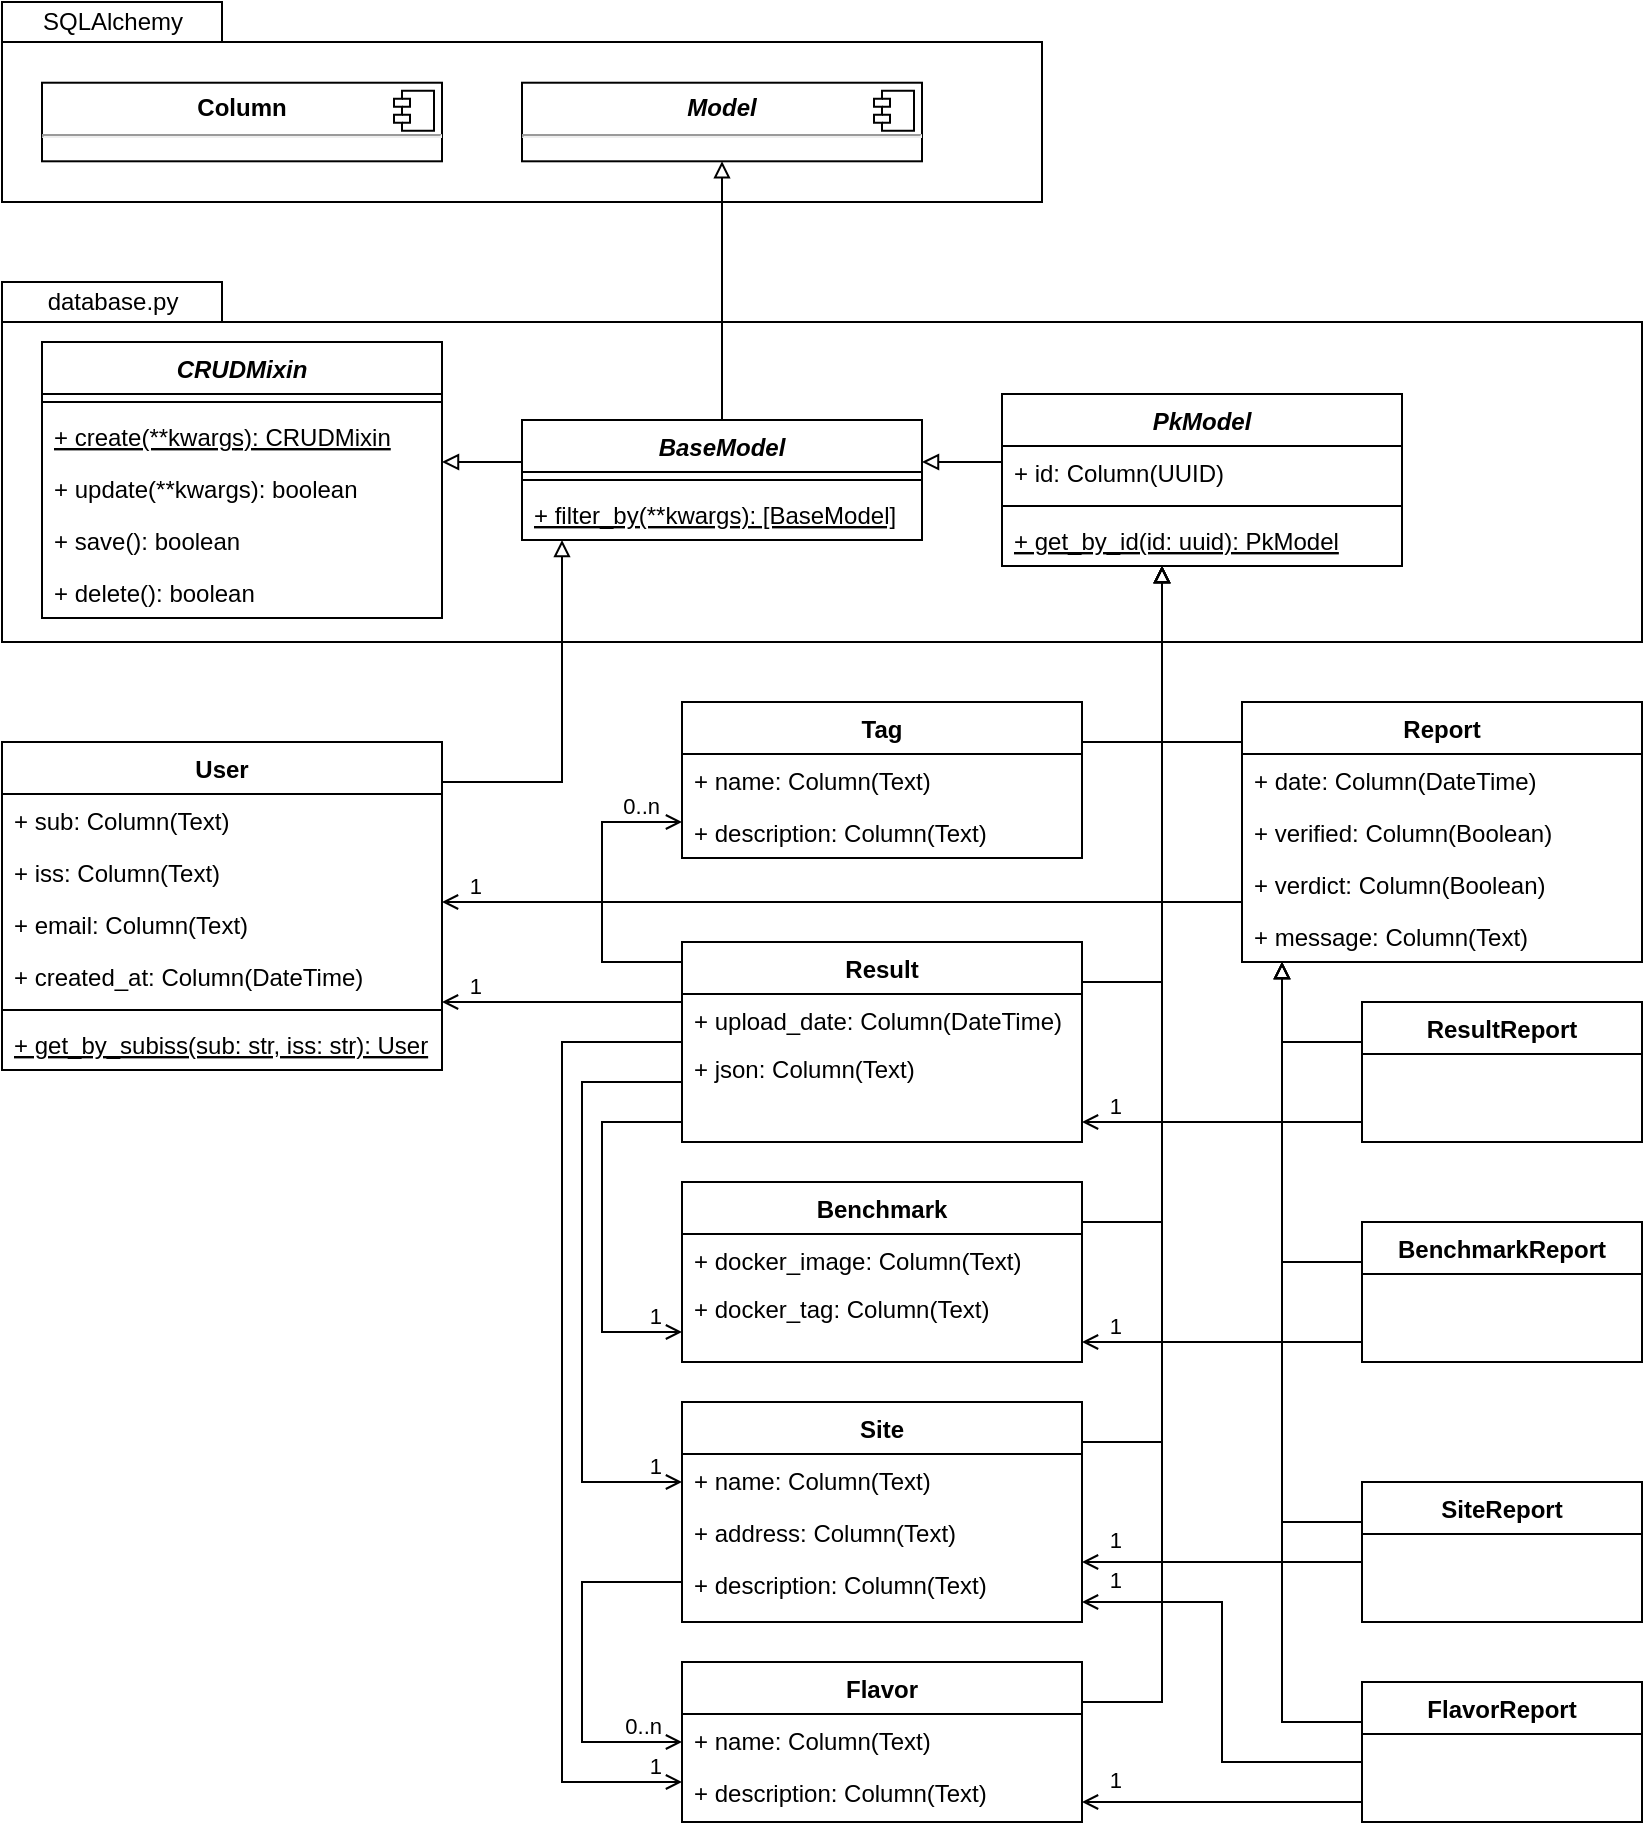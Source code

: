 <mxfile>
    <diagram id="wtdZAxt2SfOu_WGejnmn" name="Page-1">
        <mxGraphModel dx="609" dy="495" grid="1" gridSize="10" guides="1" tooltips="1" connect="1" arrows="1" fold="1" page="1" pageScale="1" pageWidth="1654" pageHeight="1169" math="0" shadow="0">
            <root>
                <mxCell id="0"/>
                <mxCell id="1" parent="0"/>
                <mxCell id="166" value="" style="html=1;" parent="1" vertex="1">
                    <mxGeometry x="40" y="40" width="520" height="80" as="geometry"/>
                </mxCell>
                <mxCell id="164" value="" style="html=1;" parent="1" vertex="1">
                    <mxGeometry x="40" y="180" width="820" height="160" as="geometry"/>
                </mxCell>
                <mxCell id="102" style="edgeStyle=orthogonalEdgeStyle;rounded=0;orthogonalLoop=1;jettySize=auto;html=1;endArrow=block;endFill=0;" parent="1" source="71" target="51" edge="1">
                    <mxGeometry relative="1" as="geometry">
                        <Array as="points">
                            <mxPoint x="620" y="740"/>
                        </Array>
                    </mxGeometry>
                </mxCell>
                <mxCell id="2" value="Report" style="swimlane;fontStyle=1;align=center;verticalAlign=top;childLayout=stackLayout;horizontal=1;startSize=26;horizontalStack=0;resizeParent=1;resizeParentMax=0;resizeLast=0;collapsible=1;marginBottom=0;" parent="1" vertex="1">
                    <mxGeometry x="660" y="370" width="200" height="130" as="geometry">
                        <mxRectangle x="180" y="50" width="100" height="26" as="alternateBounds"/>
                    </mxGeometry>
                </mxCell>
                <mxCell id="3" value="+ date: Column(DateTime)" style="text;strokeColor=none;fillColor=none;align=left;verticalAlign=top;spacingLeft=4;spacingRight=4;overflow=hidden;rotatable=0;points=[[0,0.5],[1,0.5]];portConstraint=eastwest;" parent="2" vertex="1">
                    <mxGeometry y="26" width="200" height="26" as="geometry"/>
                </mxCell>
                <mxCell id="5" value="+ verified: Column(Boolean)" style="text;strokeColor=none;fillColor=none;align=left;verticalAlign=top;spacingLeft=4;spacingRight=4;overflow=hidden;rotatable=0;points=[[0,0.5],[1,0.5]];portConstraint=eastwest;" parent="2" vertex="1">
                    <mxGeometry y="52" width="200" height="26" as="geometry"/>
                </mxCell>
                <mxCell id="10" value="+ verdict: Column(Boolean)" style="text;strokeColor=none;fillColor=none;align=left;verticalAlign=top;spacingLeft=4;spacingRight=4;overflow=hidden;rotatable=0;points=[[0,0.5],[1,0.5]];portConstraint=eastwest;" parent="2" vertex="1">
                    <mxGeometry y="78" width="200" height="26" as="geometry"/>
                </mxCell>
                <mxCell id="14" value="+ message: Column(Text)" style="text;strokeColor=none;fillColor=none;align=left;verticalAlign=top;spacingLeft=4;spacingRight=4;overflow=hidden;rotatable=0;points=[[0,0.5],[1,0.5]];portConstraint=eastwest;" parent="2" vertex="1">
                    <mxGeometry y="104" width="200" height="26" as="geometry"/>
                </mxCell>
                <mxCell id="104" style="edgeStyle=orthogonalEdgeStyle;rounded=0;orthogonalLoop=1;jettySize=auto;html=1;endArrow=block;endFill=0;" parent="1" source="27" target="51" edge="1">
                    <mxGeometry relative="1" as="geometry">
                        <Array as="points">
                            <mxPoint x="620" y="510"/>
                        </Array>
                    </mxGeometry>
                </mxCell>
                <mxCell id="27" value="Result" style="swimlane;fontStyle=1;align=center;verticalAlign=top;childLayout=stackLayout;horizontal=1;startSize=26;horizontalStack=0;resizeParent=1;resizeParentMax=0;resizeLast=0;collapsible=1;marginBottom=0;" parent="1" vertex="1">
                    <mxGeometry x="380" y="490" width="200" height="100" as="geometry">
                        <mxRectangle x="180" y="50" width="100" height="26" as="alternateBounds"/>
                    </mxGeometry>
                </mxCell>
                <mxCell id="131" value="+ upload_date: Column(DateTime)" style="text;strokeColor=none;fillColor=none;align=left;verticalAlign=top;spacingLeft=4;spacingRight=4;overflow=hidden;rotatable=0;points=[[0,0.5],[1,0.5]];portConstraint=eastwest;" parent="27" vertex="1">
                    <mxGeometry y="26" width="200" height="24" as="geometry"/>
                </mxCell>
                <mxCell id="228" value="+ json: Column(Text)" style="text;strokeColor=none;fillColor=none;align=left;verticalAlign=top;spacingLeft=4;spacingRight=4;overflow=hidden;rotatable=0;points=[[0,0.5],[1,0.5]];portConstraint=eastwest;" vertex="1" parent="27">
                    <mxGeometry y="50" width="200" height="50" as="geometry"/>
                </mxCell>
                <mxCell id="33" value="CRUDMixin" style="swimlane;fontStyle=3;align=center;verticalAlign=top;childLayout=stackLayout;horizontal=1;startSize=26;horizontalStack=0;resizeParent=1;resizeParentMax=0;resizeLast=0;collapsible=1;marginBottom=0;" parent="1" vertex="1">
                    <mxGeometry x="60" y="190" width="200" height="138" as="geometry"/>
                </mxCell>
                <mxCell id="35" value="" style="line;strokeWidth=1;fillColor=none;align=left;verticalAlign=middle;spacingTop=-1;spacingLeft=3;spacingRight=3;rotatable=0;labelPosition=right;points=[];portConstraint=eastwest;" parent="33" vertex="1">
                    <mxGeometry y="26" width="200" height="8" as="geometry"/>
                </mxCell>
                <mxCell id="36" value="+ create(**kwargs): CRUDMixin" style="text;strokeColor=none;fillColor=none;align=left;verticalAlign=top;spacingLeft=4;spacingRight=4;overflow=hidden;rotatable=0;points=[[0,0.5],[1,0.5]];portConstraint=eastwest;fontStyle=4" parent="33" vertex="1">
                    <mxGeometry y="34" width="200" height="26" as="geometry"/>
                </mxCell>
                <mxCell id="44" value="+ update(**kwargs): boolean" style="text;strokeColor=none;fillColor=none;align=left;verticalAlign=top;spacingLeft=4;spacingRight=4;overflow=hidden;rotatable=0;points=[[0,0.5],[1,0.5]];portConstraint=eastwest;" parent="33" vertex="1">
                    <mxGeometry y="60" width="200" height="26" as="geometry"/>
                </mxCell>
                <mxCell id="45" value="+ save(): boolean" style="text;strokeColor=none;fillColor=none;align=left;verticalAlign=top;spacingLeft=4;spacingRight=4;overflow=hidden;rotatable=0;points=[[0,0.5],[1,0.5]];portConstraint=eastwest;" parent="33" vertex="1">
                    <mxGeometry y="86" width="200" height="26" as="geometry"/>
                </mxCell>
                <mxCell id="46" value="+ delete(): boolean" style="text;strokeColor=none;fillColor=none;align=left;verticalAlign=top;spacingLeft=4;spacingRight=4;overflow=hidden;rotatable=0;points=[[0,0.5],[1,0.5]];portConstraint=eastwest;" parent="33" vertex="1">
                    <mxGeometry y="112" width="200" height="26" as="geometry"/>
                </mxCell>
                <mxCell id="99" style="edgeStyle=orthogonalEdgeStyle;rounded=0;orthogonalLoop=1;jettySize=auto;html=1;endArrow=block;endFill=0;" parent="1" source="37" target="33" edge="1">
                    <mxGeometry relative="1" as="geometry">
                        <Array as="points">
                            <mxPoint x="280" y="250"/>
                            <mxPoint x="280" y="250"/>
                        </Array>
                    </mxGeometry>
                </mxCell>
                <mxCell id="37" value="BaseModel" style="swimlane;fontStyle=3;align=center;verticalAlign=top;childLayout=stackLayout;horizontal=1;startSize=26;horizontalStack=0;resizeParent=1;resizeParentMax=0;resizeLast=0;collapsible=1;marginBottom=0;" parent="1" vertex="1">
                    <mxGeometry x="300" y="229" width="200" height="60" as="geometry"/>
                </mxCell>
                <mxCell id="39" value="" style="line;strokeWidth=1;fillColor=none;align=left;verticalAlign=middle;spacingTop=-1;spacingLeft=3;spacingRight=3;rotatable=0;labelPosition=right;points=[];portConstraint=eastwest;" parent="37" vertex="1">
                    <mxGeometry y="26" width="200" height="8" as="geometry"/>
                </mxCell>
                <mxCell id="40" value="+ filter_by(**kwargs): [BaseModel]" style="text;strokeColor=none;fillColor=none;align=left;verticalAlign=top;spacingLeft=4;spacingRight=4;overflow=hidden;rotatable=0;points=[[0,0.5],[1,0.5]];portConstraint=eastwest;fontStyle=4" parent="37" vertex="1">
                    <mxGeometry y="34" width="200" height="26" as="geometry"/>
                </mxCell>
                <mxCell id="98" style="edgeStyle=orthogonalEdgeStyle;rounded=0;orthogonalLoop=1;jettySize=auto;html=1;endArrow=block;endFill=0;" parent="1" source="51" target="37" edge="1">
                    <mxGeometry relative="1" as="geometry">
                        <Array as="points">
                            <mxPoint x="520" y="250"/>
                            <mxPoint x="520" y="250"/>
                        </Array>
                    </mxGeometry>
                </mxCell>
                <mxCell id="51" value="PkModel" style="swimlane;fontStyle=3;align=center;verticalAlign=top;childLayout=stackLayout;horizontal=1;startSize=26;horizontalStack=0;resizeParent=1;resizeParentMax=0;resizeLast=0;collapsible=1;marginBottom=0;" parent="1" vertex="1">
                    <mxGeometry x="540" y="216" width="200" height="86" as="geometry"/>
                </mxCell>
                <mxCell id="52" value="+ id: Column(UUID)" style="text;strokeColor=none;fillColor=none;align=left;verticalAlign=top;spacingLeft=4;spacingRight=4;overflow=hidden;rotatable=0;points=[[0,0.5],[1,0.5]];portConstraint=eastwest;" parent="51" vertex="1">
                    <mxGeometry y="26" width="200" height="26" as="geometry"/>
                </mxCell>
                <mxCell id="53" value="" style="line;strokeWidth=1;fillColor=none;align=left;verticalAlign=middle;spacingTop=-1;spacingLeft=3;spacingRight=3;rotatable=0;labelPosition=right;points=[];portConstraint=eastwest;" parent="51" vertex="1">
                    <mxGeometry y="52" width="200" height="8" as="geometry"/>
                </mxCell>
                <mxCell id="54" value="+ get_by_id(id: uuid): PkModel" style="text;strokeColor=none;fillColor=none;align=left;verticalAlign=top;spacingLeft=4;spacingRight=4;overflow=hidden;rotatable=0;points=[[0,0.5],[1,0.5]];portConstraint=eastwest;fontStyle=4" parent="51" vertex="1">
                    <mxGeometry y="60" width="200" height="26" as="geometry"/>
                </mxCell>
                <mxCell id="105" style="edgeStyle=orthogonalEdgeStyle;rounded=0;orthogonalLoop=1;jettySize=auto;html=1;endArrow=block;endFill=0;" parent="1" source="60" target="51" edge="1">
                    <mxGeometry relative="1" as="geometry">
                        <Array as="points">
                            <mxPoint x="620" y="390"/>
                        </Array>
                    </mxGeometry>
                </mxCell>
                <mxCell id="60" value="Tag" style="swimlane;fontStyle=1;align=center;verticalAlign=top;childLayout=stackLayout;horizontal=1;startSize=26;horizontalStack=0;resizeParent=1;resizeParentMax=0;resizeLast=0;collapsible=1;marginBottom=0;" parent="1" vertex="1">
                    <mxGeometry x="380" y="370" width="200" height="78" as="geometry">
                        <mxRectangle x="180" y="50" width="100" height="26" as="alternateBounds"/>
                    </mxGeometry>
                </mxCell>
                <mxCell id="205" value="+ name: Column(Text)" style="text;strokeColor=none;fillColor=none;align=left;verticalAlign=top;spacingLeft=4;spacingRight=4;overflow=hidden;rotatable=0;points=[[0,0.5],[1,0.5]];portConstraint=eastwest;" parent="60" vertex="1">
                    <mxGeometry y="26" width="200" height="26" as="geometry"/>
                </mxCell>
                <mxCell id="61" value="+ description: Column(Text)" style="text;strokeColor=none;fillColor=none;align=left;verticalAlign=top;spacingLeft=4;spacingRight=4;overflow=hidden;rotatable=0;points=[[0,0.5],[1,0.5]];portConstraint=eastwest;" parent="60" vertex="1">
                    <mxGeometry y="52" width="200" height="26" as="geometry"/>
                </mxCell>
                <mxCell id="101" style="edgeStyle=orthogonalEdgeStyle;rounded=0;orthogonalLoop=1;jettySize=auto;html=1;endArrow=block;endFill=0;" parent="1" source="2" target="51" edge="1">
                    <mxGeometry relative="1" as="geometry">
                        <Array as="points">
                            <mxPoint x="620" y="390"/>
                        </Array>
                    </mxGeometry>
                </mxCell>
                <mxCell id="71" value="Site" style="swimlane;fontStyle=1;align=center;verticalAlign=top;childLayout=stackLayout;horizontal=1;startSize=26;horizontalStack=0;resizeParent=1;resizeParentMax=0;resizeLast=0;collapsible=1;marginBottom=0;" parent="1" vertex="1">
                    <mxGeometry x="380" y="720" width="200" height="110" as="geometry">
                        <mxRectangle x="180" y="50" width="100" height="26" as="alternateBounds"/>
                    </mxGeometry>
                </mxCell>
                <mxCell id="72" value="+ name: Column(Text)" style="text;strokeColor=none;fillColor=none;align=left;verticalAlign=top;spacingLeft=4;spacingRight=4;overflow=hidden;rotatable=0;points=[[0,0.5],[1,0.5]];portConstraint=eastwest;" parent="71" vertex="1">
                    <mxGeometry y="26" width="200" height="26" as="geometry"/>
                </mxCell>
                <mxCell id="73" value="+ address: Column(Text)" style="text;strokeColor=none;fillColor=none;align=left;verticalAlign=top;spacingLeft=4;spacingRight=4;overflow=hidden;rotatable=0;points=[[0,0.5],[1,0.5]];portConstraint=eastwest;" parent="71" vertex="1">
                    <mxGeometry y="52" width="200" height="26" as="geometry"/>
                </mxCell>
                <mxCell id="75" value="+ description: Column(Text)" style="text;strokeColor=none;fillColor=none;align=left;verticalAlign=top;spacingLeft=4;spacingRight=4;overflow=hidden;rotatable=0;points=[[0,0.5],[1,0.5]];portConstraint=eastwest;" parent="71" vertex="1">
                    <mxGeometry y="78" width="200" height="32" as="geometry"/>
                </mxCell>
                <mxCell id="103" style="edgeStyle=orthogonalEdgeStyle;rounded=0;orthogonalLoop=1;jettySize=auto;html=1;endArrow=block;endFill=0;" parent="1" source="82" target="51" edge="1">
                    <mxGeometry relative="1" as="geometry">
                        <Array as="points">
                            <mxPoint x="620" y="630"/>
                        </Array>
                    </mxGeometry>
                </mxCell>
                <mxCell id="82" value="Benchmark" style="swimlane;fontStyle=1;align=center;verticalAlign=top;childLayout=stackLayout;horizontal=1;startSize=26;horizontalStack=0;resizeParent=1;resizeParentMax=0;resizeLast=0;collapsible=1;marginBottom=0;" parent="1" vertex="1">
                    <mxGeometry x="380" y="610" width="200" height="90" as="geometry">
                        <mxRectangle x="180" y="50" width="100" height="26" as="alternateBounds"/>
                    </mxGeometry>
                </mxCell>
                <mxCell id="83" value="+ docker_image: Column(Text)" style="text;strokeColor=none;fillColor=none;align=left;verticalAlign=top;spacingLeft=4;spacingRight=4;overflow=hidden;rotatable=0;points=[[0,0.5],[1,0.5]];portConstraint=eastwest;" parent="82" vertex="1">
                    <mxGeometry y="26" width="200" height="24" as="geometry"/>
                </mxCell>
                <mxCell id="219" value="+ docker_tag: Column(Text)" style="text;strokeColor=none;fillColor=none;align=left;verticalAlign=top;spacingLeft=4;spacingRight=4;overflow=hidden;rotatable=0;points=[[0,0.5],[1,0.5]];portConstraint=eastwest;" vertex="1" parent="82">
                    <mxGeometry y="50" width="200" height="40" as="geometry"/>
                </mxCell>
                <mxCell id="100" style="edgeStyle=orthogonalEdgeStyle;rounded=0;orthogonalLoop=1;jettySize=auto;html=1;endArrow=block;endFill=0;" parent="1" source="132" target="37" edge="1">
                    <mxGeometry relative="1" as="geometry">
                        <Array as="points">
                            <mxPoint x="320" y="410"/>
                        </Array>
                    </mxGeometry>
                </mxCell>
                <mxCell id="112" value="" style="html=1;startArrow=none;startFill=0;edgeStyle=orthogonalEdgeStyle;endFill=0;rounded=0;strokeWidth=1;endArrow=open;" parent="1" source="177" target="27" edge="1">
                    <mxGeometry relative="1" as="geometry">
                        <mxPoint x="897" y="850" as="sourcePoint"/>
                        <mxPoint x="389" y="568" as="targetPoint"/>
                        <Array as="points">
                            <mxPoint x="650" y="580"/>
                            <mxPoint x="650" y="580"/>
                        </Array>
                    </mxGeometry>
                </mxCell>
                <mxCell id="114" value="1" style="edgeLabel;resizable=0;html=1;align=right;verticalAlign=bottom;" parent="112" connectable="0" vertex="1">
                    <mxGeometry x="1" relative="1" as="geometry">
                        <mxPoint x="20" as="offset"/>
                    </mxGeometry>
                </mxCell>
                <mxCell id="122" value="" style="html=1;edgeStyle=orthogonalEdgeStyle;rounded=0;endArrow=open;endFill=0;" parent="1" source="27" target="82" edge="1">
                    <mxGeometry relative="1" as="geometry">
                        <mxPoint x="330" y="690.0" as="sourcePoint"/>
                        <mxPoint x="330" y="630.0" as="targetPoint"/>
                        <Array as="points">
                            <mxPoint x="340" y="580"/>
                            <mxPoint x="340" y="685"/>
                        </Array>
                    </mxGeometry>
                </mxCell>
                <mxCell id="124" value="1" style="edgeLabel;resizable=0;html=1;align=right;verticalAlign=bottom;" parent="122" connectable="0" vertex="1">
                    <mxGeometry x="1" relative="1" as="geometry">
                        <mxPoint x="-10" as="offset"/>
                    </mxGeometry>
                </mxCell>
                <mxCell id="128" value="" style="html=1;startArrow=none;startFill=0;edgeStyle=orthogonalEdgeStyle;endFill=0;rounded=0;endArrow=open;" parent="1" source="27" target="71" edge="1">
                    <mxGeometry relative="1" as="geometry">
                        <mxPoint x="400" y="590" as="sourcePoint"/>
                        <mxPoint x="400" y="770" as="targetPoint"/>
                        <Array as="points">
                            <mxPoint x="330" y="560"/>
                            <mxPoint x="330" y="760"/>
                        </Array>
                    </mxGeometry>
                </mxCell>
                <mxCell id="130" value="1" style="edgeLabel;resizable=0;html=1;align=right;verticalAlign=bottom;" parent="128" connectable="0" vertex="1">
                    <mxGeometry x="1" relative="1" as="geometry">
                        <mxPoint x="-10" as="offset"/>
                    </mxGeometry>
                </mxCell>
                <mxCell id="132" value="User" style="swimlane;fontStyle=1;align=center;verticalAlign=top;childLayout=stackLayout;horizontal=1;startSize=26;horizontalStack=0;resizeParent=1;resizeParentMax=0;resizeLast=0;collapsible=1;marginBottom=0;" parent="1" vertex="1">
                    <mxGeometry x="40" y="390" width="220" height="164" as="geometry"/>
                </mxCell>
                <mxCell id="133" value="+ sub: Column(Text)" style="text;strokeColor=none;fillColor=none;align=left;verticalAlign=top;spacingLeft=4;spacingRight=4;overflow=hidden;rotatable=0;points=[[0,0.5],[1,0.5]];portConstraint=eastwest;" parent="132" vertex="1">
                    <mxGeometry y="26" width="220" height="26" as="geometry"/>
                </mxCell>
                <mxCell id="137" value="+ iss: Column(Text)" style="text;strokeColor=none;fillColor=none;align=left;verticalAlign=top;spacingLeft=4;spacingRight=4;overflow=hidden;rotatable=0;points=[[0,0.5],[1,0.5]];portConstraint=eastwest;" parent="132" vertex="1">
                    <mxGeometry y="52" width="220" height="26" as="geometry"/>
                </mxCell>
                <mxCell id="144" value="+ email: Column(Text)" style="text;strokeColor=none;fillColor=none;align=left;verticalAlign=top;spacingLeft=4;spacingRight=4;overflow=hidden;rotatable=0;points=[[0,0.5],[1,0.5]];portConstraint=eastwest;" parent="132" vertex="1">
                    <mxGeometry y="78" width="220" height="26" as="geometry"/>
                </mxCell>
                <mxCell id="145" value="+ created_at: Column(DateTime)" style="text;strokeColor=none;fillColor=none;align=left;verticalAlign=top;spacingLeft=4;spacingRight=4;overflow=hidden;rotatable=0;points=[[0,0.5],[1,0.5]];portConstraint=eastwest;" parent="132" vertex="1">
                    <mxGeometry y="104" width="220" height="26" as="geometry"/>
                </mxCell>
                <mxCell id="134" value="" style="line;strokeWidth=1;fillColor=none;align=left;verticalAlign=middle;spacingTop=-1;spacingLeft=3;spacingRight=3;rotatable=0;labelPosition=right;points=[];portConstraint=eastwest;" parent="132" vertex="1">
                    <mxGeometry y="130" width="220" height="8" as="geometry"/>
                </mxCell>
                <mxCell id="135" value="+ get_by_subiss(sub: str, iss: str): User" style="text;strokeColor=none;fillColor=none;align=left;verticalAlign=top;spacingLeft=4;spacingRight=4;overflow=hidden;rotatable=0;points=[[0,0.5],[1,0.5]];portConstraint=eastwest;fontStyle=4" parent="132" vertex="1">
                    <mxGeometry y="138" width="220" height="26" as="geometry"/>
                </mxCell>
                <mxCell id="163" style="edgeStyle=orthogonalEdgeStyle;rounded=0;orthogonalLoop=1;jettySize=auto;html=1;endArrow=block;endFill=0;" parent="1" source="37" target="153" edge="1">
                    <mxGeometry relative="1" as="geometry"/>
                </mxCell>
                <mxCell id="165" value="database.py" style="html=1;" parent="1" vertex="1">
                    <mxGeometry x="40" y="160" width="110" height="20" as="geometry"/>
                </mxCell>
                <mxCell id="153" value="&lt;p style=&quot;margin: 6px 0px 0px&quot;&gt;&lt;i&gt;&lt;b&gt;Model&lt;/b&gt;&lt;/i&gt;&lt;/p&gt;&lt;hr&gt;&lt;p style=&quot;margin: 0px ; margin-left: 8px&quot;&gt;&lt;br&gt;&lt;/p&gt;" style="align=center;overflow=fill;html=1;dropTarget=0;" parent="1" vertex="1">
                    <mxGeometry x="300" y="60.36" width="200" height="39.29" as="geometry"/>
                </mxCell>
                <mxCell id="154" value="" style="shape=component;jettyWidth=8;jettyHeight=4;" parent="153" vertex="1">
                    <mxGeometry x="1" width="20" height="20" relative="1" as="geometry">
                        <mxPoint x="-24" y="4" as="offset"/>
                    </mxGeometry>
                </mxCell>
                <mxCell id="160" value="&lt;p style=&quot;margin: 6px 0px 0px&quot;&gt;&lt;b&gt;Column&lt;/b&gt;&lt;/p&gt;&lt;hr&gt;&lt;p style=&quot;margin: 0px ; margin-left: 8px&quot;&gt;&lt;br&gt;&lt;/p&gt;" style="align=center;overflow=fill;html=1;dropTarget=0;" parent="1" vertex="1">
                    <mxGeometry x="60" y="60.36" width="200" height="39.29" as="geometry"/>
                </mxCell>
                <mxCell id="161" value="" style="shape=component;jettyWidth=8;jettyHeight=4;" parent="160" vertex="1">
                    <mxGeometry x="1" width="20" height="20" relative="1" as="geometry">
                        <mxPoint x="-24" y="4" as="offset"/>
                    </mxGeometry>
                </mxCell>
                <mxCell id="167" value="SQLAlchemy" style="html=1;" parent="1" vertex="1">
                    <mxGeometry x="40" y="20" width="110" height="20" as="geometry"/>
                </mxCell>
                <mxCell id="174" style="edgeStyle=orthogonalEdgeStyle;rounded=0;orthogonalLoop=1;jettySize=auto;html=1;endArrow=block;endFill=0;" parent="1" source="168" target="51" edge="1">
                    <mxGeometry relative="1" as="geometry">
                        <Array as="points">
                            <mxPoint x="480" y="870"/>
                            <mxPoint x="620" y="870"/>
                        </Array>
                    </mxGeometry>
                </mxCell>
                <mxCell id="168" value="Flavor" style="swimlane;fontStyle=1;align=center;verticalAlign=top;childLayout=stackLayout;horizontal=1;startSize=26;horizontalStack=0;resizeParent=1;resizeParentMax=0;resizeLast=0;collapsible=1;marginBottom=0;" parent="1" vertex="1">
                    <mxGeometry x="380" y="850" width="200" height="80" as="geometry">
                        <mxRectangle x="180" y="50" width="100" height="26" as="alternateBounds"/>
                    </mxGeometry>
                </mxCell>
                <mxCell id="169" value="+ name: Column(Text)" style="text;strokeColor=none;fillColor=none;align=left;verticalAlign=top;spacingLeft=4;spacingRight=4;overflow=hidden;rotatable=0;points=[[0,0.5],[1,0.5]];portConstraint=eastwest;" parent="168" vertex="1">
                    <mxGeometry y="26" width="200" height="26" as="geometry"/>
                </mxCell>
                <mxCell id="170" value="+ description: Column(Text)" style="text;strokeColor=none;fillColor=none;align=left;verticalAlign=top;spacingLeft=4;spacingRight=4;overflow=hidden;rotatable=0;points=[[0,0.5],[1,0.5]];portConstraint=eastwest;fontStyle=0" parent="168" vertex="1">
                    <mxGeometry y="52" width="200" height="28" as="geometry"/>
                </mxCell>
                <mxCell id="177" value="ResultReport" style="swimlane;fontStyle=1;childLayout=stackLayout;horizontal=1;startSize=26;horizontalStack=0;resizeParent=1;resizeParentMax=0;resizeLast=0;collapsible=1;marginBottom=0;" parent="1" vertex="1">
                    <mxGeometry x="720" y="520" width="140" height="70" as="geometry"/>
                </mxCell>
                <mxCell id="181" value="BenchmarkReport" style="swimlane;fontStyle=1;childLayout=stackLayout;horizontal=1;startSize=26;horizontalStack=0;resizeParent=1;resizeParentMax=0;resizeLast=0;collapsible=1;marginBottom=0;" parent="1" vertex="1">
                    <mxGeometry x="720" y="630" width="140" height="70" as="geometry"/>
                </mxCell>
                <mxCell id="189" value="SiteReport" style="swimlane;fontStyle=1;childLayout=stackLayout;horizontal=1;startSize=26;horizontalStack=0;resizeParent=1;resizeParentMax=0;resizeLast=0;collapsible=1;marginBottom=0;" parent="1" vertex="1">
                    <mxGeometry x="720" y="760" width="140" height="70" as="geometry"/>
                </mxCell>
                <mxCell id="193" value="" style="endArrow=block;endFill=0;endSize=6;html=1;strokeWidth=1;rounded=0;edgeStyle=orthogonalEdgeStyle;" parent="1" source="177" target="14" edge="1">
                    <mxGeometry width="160" relative="1" as="geometry">
                        <mxPoint x="1010" y="1020" as="sourcePoint"/>
                        <mxPoint x="1060" y="780" as="targetPoint"/>
                        <Array as="points">
                            <mxPoint x="680" y="540"/>
                        </Array>
                    </mxGeometry>
                </mxCell>
                <mxCell id="195" value="" style="endArrow=block;endFill=0;endSize=6;html=1;strokeWidth=1;rounded=0;edgeStyle=orthogonalEdgeStyle;" parent="1" source="181" target="14" edge="1">
                    <mxGeometry width="160" relative="1" as="geometry">
                        <mxPoint x="940.0" y="1036" as="sourcePoint"/>
                        <mxPoint x="1010" y="800" as="targetPoint"/>
                        <Array as="points">
                            <mxPoint x="680" y="650"/>
                        </Array>
                    </mxGeometry>
                </mxCell>
                <mxCell id="196" value="" style="endArrow=block;endFill=0;endSize=6;html=1;strokeWidth=1;rounded=0;edgeStyle=orthogonalEdgeStyle;" parent="1" source="189" target="14" edge="1">
                    <mxGeometry width="160" relative="1" as="geometry">
                        <mxPoint x="920" y="930" as="sourcePoint"/>
                        <mxPoint x="1000" y="790" as="targetPoint"/>
                        <Array as="points">
                            <mxPoint x="680" y="780"/>
                        </Array>
                    </mxGeometry>
                </mxCell>
                <mxCell id="197" value="" style="html=1;startArrow=none;startFill=0;edgeStyle=orthogonalEdgeStyle;endFill=0;rounded=0;strokeWidth=1;endArrow=open;" parent="1" source="189" target="71" edge="1">
                    <mxGeometry relative="1" as="geometry">
                        <mxPoint x="700" y="890" as="sourcePoint"/>
                        <mxPoint x="390" y="820" as="targetPoint"/>
                        <Array as="points">
                            <mxPoint x="660" y="800"/>
                            <mxPoint x="660" y="800"/>
                        </Array>
                    </mxGeometry>
                </mxCell>
                <mxCell id="198" value="1" style="edgeLabel;resizable=0;html=1;align=right;verticalAlign=bottom;" parent="197" connectable="0" vertex="1">
                    <mxGeometry x="1" relative="1" as="geometry">
                        <mxPoint x="20" y="-3" as="offset"/>
                    </mxGeometry>
                </mxCell>
                <mxCell id="199" value="" style="html=1;startArrow=none;startFill=0;edgeStyle=orthogonalEdgeStyle;endFill=0;rounded=0;strokeWidth=1;endArrow=open;" parent="1" source="181" target="82" edge="1">
                    <mxGeometry relative="1" as="geometry">
                        <mxPoint x="790" y="1016" as="sourcePoint"/>
                        <mxPoint x="290" y="450" as="targetPoint"/>
                        <Array as="points">
                            <mxPoint x="650" y="690"/>
                            <mxPoint x="650" y="690"/>
                        </Array>
                    </mxGeometry>
                </mxCell>
                <mxCell id="200" value="1" style="edgeLabel;resizable=0;html=1;align=right;verticalAlign=bottom;" parent="199" connectable="0" vertex="1">
                    <mxGeometry x="1" relative="1" as="geometry">
                        <mxPoint x="20" as="offset"/>
                    </mxGeometry>
                </mxCell>
                <mxCell id="203" value="" style="html=1;startArrow=none;startFill=0;edgeStyle=orthogonalEdgeStyle;endFill=0;rounded=0;strokeWidth=1;endArrow=open;" parent="1" source="2" target="132" edge="1">
                    <mxGeometry relative="1" as="geometry">
                        <mxPoint x="980" y="760" as="sourcePoint"/>
                        <mxPoint x="410" y="440" as="targetPoint"/>
                        <Array as="points">
                            <mxPoint x="280" y="470"/>
                            <mxPoint x="280" y="470"/>
                        </Array>
                    </mxGeometry>
                </mxCell>
                <mxCell id="204" value="1" style="edgeLabel;resizable=0;html=1;align=right;verticalAlign=bottom;" parent="203" connectable="0" vertex="1">
                    <mxGeometry x="1" relative="1" as="geometry">
                        <mxPoint x="20" as="offset"/>
                    </mxGeometry>
                </mxCell>
                <mxCell id="171" value="" style="html=1;edgeStyle=orthogonalEdgeStyle;rounded=0;endArrow=open;endFill=0;startArrow=none;startFill=0;" parent="1" source="71" target="168" edge="1">
                    <mxGeometry relative="1" as="geometry">
                        <mxPoint x="360" y="880" as="sourcePoint"/>
                        <mxPoint x="370" y="920" as="targetPoint"/>
                        <Array as="points">
                            <mxPoint x="330" y="810"/>
                            <mxPoint x="330" y="890"/>
                        </Array>
                    </mxGeometry>
                </mxCell>
                <mxCell id="173" value="0..n" style="edgeLabel;resizable=0;html=1;align=right;verticalAlign=bottom;" parent="171" connectable="0" vertex="1">
                    <mxGeometry x="1" relative="1" as="geometry">
                        <mxPoint x="-10" as="offset"/>
                    </mxGeometry>
                </mxCell>
                <mxCell id="215" value="" style="html=1;startArrow=none;startFill=0;edgeStyle=orthogonalEdgeStyle;endFill=0;rounded=0;strokeWidth=1;endArrow=open;" parent="1" source="27" target="132" edge="1">
                    <mxGeometry relative="1" as="geometry">
                        <mxPoint x="670" y="480.034" as="sourcePoint"/>
                        <mxPoint x="270.0" y="480.034" as="targetPoint"/>
                        <Array as="points">
                            <mxPoint x="320" y="520"/>
                            <mxPoint x="320" y="520"/>
                        </Array>
                    </mxGeometry>
                </mxCell>
                <mxCell id="216" value="1" style="edgeLabel;resizable=0;html=1;align=right;verticalAlign=bottom;" parent="215" connectable="0" vertex="1">
                    <mxGeometry x="1" relative="1" as="geometry">
                        <mxPoint x="20" as="offset"/>
                    </mxGeometry>
                </mxCell>
                <mxCell id="217" value="" style="html=1;startArrow=none;startFill=0;edgeStyle=orthogonalEdgeStyle;endFill=0;rounded=0;strokeWidth=1;endArrow=open;" parent="1" source="27" target="60" edge="1">
                    <mxGeometry relative="1" as="geometry">
                        <mxPoint x="390" y="520.034" as="sourcePoint"/>
                        <mxPoint x="270.0" y="520.034" as="targetPoint"/>
                        <Array as="points">
                            <mxPoint x="340" y="500"/>
                            <mxPoint x="340" y="430"/>
                        </Array>
                    </mxGeometry>
                </mxCell>
                <mxCell id="218" value="0..n" style="edgeLabel;resizable=0;html=1;align=right;verticalAlign=bottom;" parent="217" connectable="0" vertex="1">
                    <mxGeometry x="1" relative="1" as="geometry">
                        <mxPoint x="-10.34" as="offset"/>
                    </mxGeometry>
                </mxCell>
                <mxCell id="226" value="" style="html=1;edgeStyle=orthogonalEdgeStyle;rounded=0;endArrow=open;endFill=0;" edge="1" parent="1" source="27" target="168">
                    <mxGeometry relative="1" as="geometry">
                        <mxPoint x="334.97" y="839.999" as="sourcePoint"/>
                        <mxPoint x="614.97" y="889.999" as="targetPoint"/>
                        <Array as="points">
                            <mxPoint x="320" y="540"/>
                            <mxPoint x="320" y="910"/>
                        </Array>
                    </mxGeometry>
                </mxCell>
                <mxCell id="227" value="1" style="edgeLabel;resizable=0;html=1;align=right;verticalAlign=bottom;" connectable="0" vertex="1" parent="226">
                    <mxGeometry x="1" relative="1" as="geometry">
                        <mxPoint x="-10" as="offset"/>
                    </mxGeometry>
                </mxCell>
                <mxCell id="229" value="FlavorReport" style="swimlane;fontStyle=1;childLayout=stackLayout;horizontal=1;startSize=26;horizontalStack=0;resizeParent=1;resizeParentMax=0;resizeLast=0;collapsible=1;marginBottom=0;" vertex="1" parent="1">
                    <mxGeometry x="720" y="860" width="140" height="70" as="geometry"/>
                </mxCell>
                <mxCell id="230" value="" style="html=1;startArrow=none;startFill=0;edgeStyle=orthogonalEdgeStyle;endFill=0;rounded=0;strokeWidth=1;endArrow=open;" edge="1" parent="1" source="229" target="71">
                    <mxGeometry relative="1" as="geometry">
                        <mxPoint x="730" y="830" as="sourcePoint"/>
                        <mxPoint x="590" y="830" as="targetPoint"/>
                        <Array as="points">
                            <mxPoint x="650" y="900"/>
                            <mxPoint x="650" y="820"/>
                        </Array>
                    </mxGeometry>
                </mxCell>
                <mxCell id="231" value="1" style="edgeLabel;resizable=0;html=1;align=right;verticalAlign=bottom;" connectable="0" vertex="1" parent="230">
                    <mxGeometry x="1" relative="1" as="geometry">
                        <mxPoint x="20" y="-3" as="offset"/>
                    </mxGeometry>
                </mxCell>
                <mxCell id="232" value="" style="endArrow=block;endFill=0;endSize=6;html=1;strokeWidth=1;rounded=0;edgeStyle=orthogonalEdgeStyle;" edge="1" parent="1" source="229" target="2">
                    <mxGeometry width="160" relative="1" as="geometry">
                        <mxPoint x="730" y="800" as="sourcePoint"/>
                        <mxPoint x="690.0" y="510" as="targetPoint"/>
                        <Array as="points">
                            <mxPoint x="680" y="880"/>
                        </Array>
                    </mxGeometry>
                </mxCell>
                <mxCell id="233" value="" style="html=1;startArrow=none;startFill=0;edgeStyle=orthogonalEdgeStyle;endFill=0;rounded=0;strokeWidth=1;endArrow=open;" edge="1" parent="1" source="229" target="168">
                    <mxGeometry relative="1" as="geometry">
                        <mxPoint x="730" y="930.0" as="sourcePoint"/>
                        <mxPoint x="590" y="830.0" as="targetPoint"/>
                        <Array as="points">
                            <mxPoint x="640" y="920"/>
                            <mxPoint x="640" y="920"/>
                        </Array>
                    </mxGeometry>
                </mxCell>
                <mxCell id="234" value="1" style="edgeLabel;resizable=0;html=1;align=right;verticalAlign=bottom;" connectable="0" vertex="1" parent="233">
                    <mxGeometry x="1" relative="1" as="geometry">
                        <mxPoint x="20" y="-3" as="offset"/>
                    </mxGeometry>
                </mxCell>
            </root>
        </mxGraphModel>
    </diagram>
</mxfile>